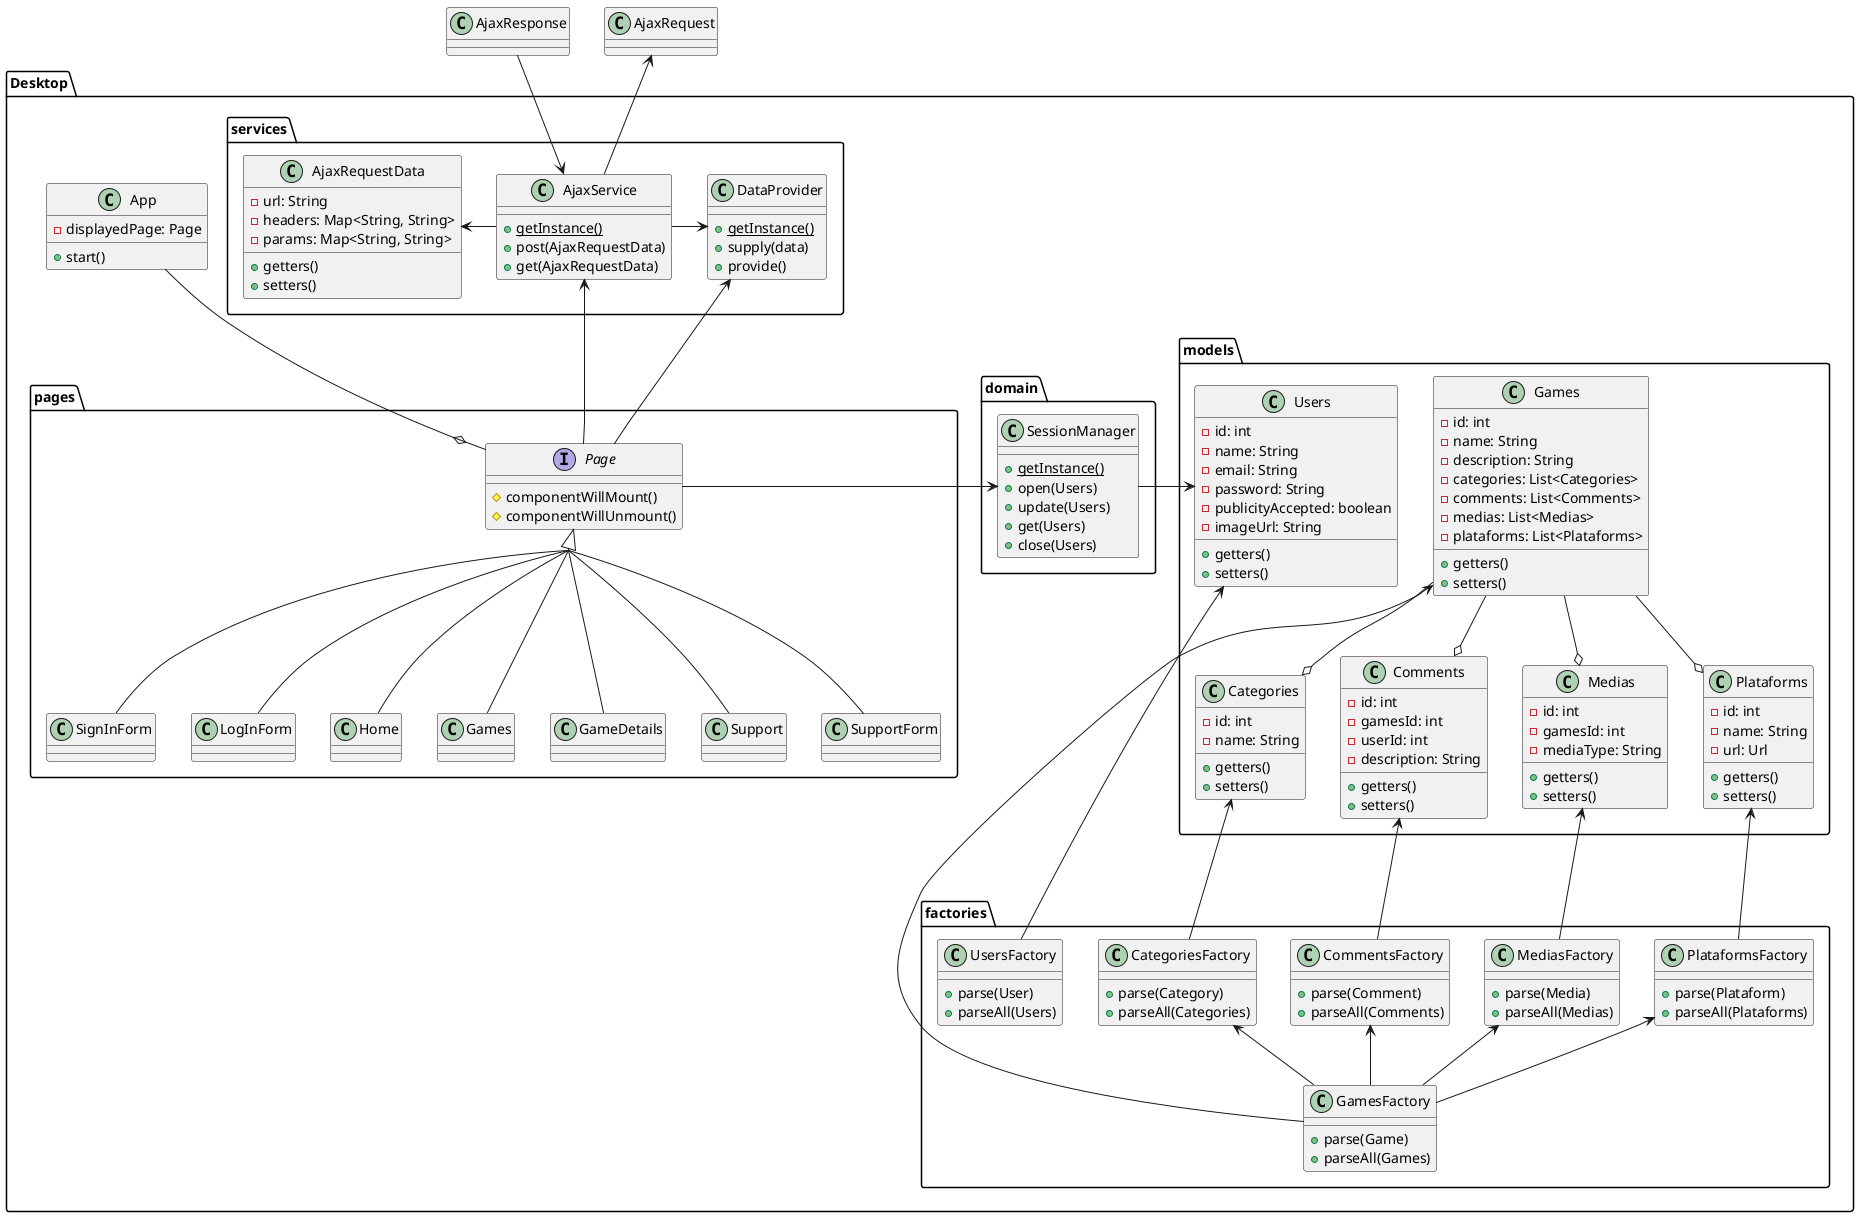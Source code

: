 @startuml
skinparam groupInheritance 5

class AjaxRequest {}
class AjaxResponse {}

namespace Desktop {
 namespace pages {
  interface Page {
    #componentWillMount()
    #componentWillUnmount()
  }
  class Home implements Page {}
  class Games implements Page {}
  class GameDetails implements Page {}
  class Support implements Page {}
  class SupportForm implements Page {}
  class SignInForm implements Page {}
  class LogInForm implements Page {}
 }
 namespace models {
  class Games {
   -id: int
   -name: String
   -description: String
   -categories: List<Categories>
   -comments: List<Comments>
   -medias: List<Medias>
   -plataforms: List<Plataforms>
   +getters()
   +setters()
  }
  class Categories {
   -id: int
   -name: String
   +getters()
   +setters()
  }
  class Comments {
   -id: int
   -gamesId: int
   -userId: int
   -description: String
   +getters()
   +setters()
  }
  class Medias {
   -id: int
   -gamesId: int
   -mediaType: String
   +getters()
   +setters()
  }
  class Plataforms {
   -id: int
   -name: String
   -url: Url
   +getters()
   +setters()
  }
  class Users {
   -id: int
   -name: String
   -email: String
   -password: String
   -publicityAccepted: boolean
   -imageUrl: String
   +getters()
   +setters()
  }
  Games --o Plataforms
  Games --o Categories
  Games --o Comments
  Games --o Medias
 }
 namespace factories {
  class UsersFactory {
   +parse(User)
   +parseAll(Users)
  }
  Desktop.models.Users <-u- UsersFactory 
  class GamesFactory {
   +parse(Game)
   +parseAll(Games)
  }
  Desktop.models.Games <--r-- GamesFactory
  class CategoriesFactory {
   +parse(Category)
   +parseAll(Categories)
  }
  Desktop.models.Categories <-down-- CategoriesFactory 
  class MediasFactory {
   +parse(Media)
   +parseAll(Medias)
   }
  Desktop.models.Medias <-down-- MediasFactory 
  class CommentsFactory {
   +parse(Comment)
   +parseAll(Comments)
  }
  Desktop.models.Comments <-down-- CommentsFactory 
  class PlataformsFactory {
   +parse(Plataform)
   +parseAll(Plataforms)
  }
  Desktop.models.Plataforms <--- PlataformsFactory 
  GamesFactory -u-> CategoriesFactory
  GamesFactory -u-> MediasFactory 
  GamesFactory -u-> CommentsFactory 
  GamesFactory -u-> PlataformsFactory 
 }
 namespace domain {
	class SessionManager {
		+{static} getInstance()
		+open(Users)
		+update(Users)
		+get(Users)
		+close(Users)
	}
 }
 namespace services {
	class AjaxRequestData {
          -url: String
          -headers: Map<String, String> 
          -params: Map<String, String>
          +getters()
          +setters()
        }
	class AjaxService {
		+{static} getInstance()
		+post(AjaxRequestData)
		+get(AjaxRequestData)
	}
        class DataProvider {
          +{static} getInstance()
          +supply(data)
          +provide()
        }
	AjaxRequestData <-r- AjaxService
        DataProvider <-l- AjaxService
 }
 Desktop.services.AjaxService <-- Desktop.pages.Page
 Desktop.services.DataProvider <-- Desktop.pages.Page
 Desktop.domain.SessionManager <-r- Desktop.pages.Page
 Desktop.domain.SessionManager -l-> Desktop.models.Users
 
 class App {
   -displayedPage: Page
   +start()
 }
 App -d-o Desktop.pages.Page
 Desktop.services.AjaxService -u-> .AjaxRequest
 Desktop.services.AjaxService <-u- .AjaxResponse 
}
@enduml